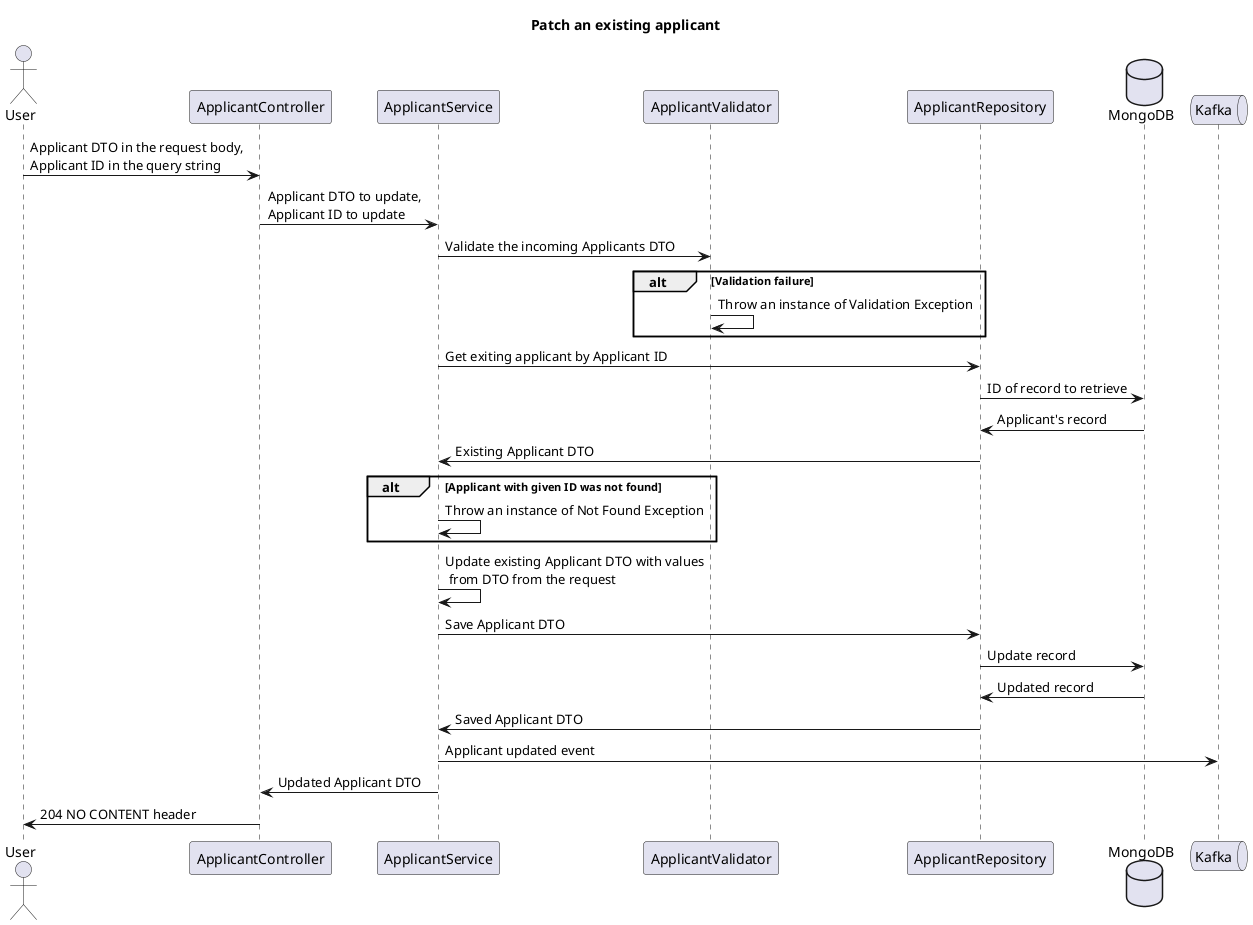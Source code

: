 @startuml Patch an existing applicant
    title Patch an existing applicant

    actor User as user
    participant ApplicantController as applicantController
    participant ApplicantService as applicantService
    participant ApplicantValidator as applicantValidator
    participant ApplicantRepository as applicantRepository
    database MongoDB as db
    queue Kafka as kafka

    user -> applicantController: Applicant DTO in the request body,\nApplicant ID in the query string
        applicantController -> applicantService: Applicant DTO to update,\nApplicant ID to update

            applicantService -> applicantValidator: Validate the incoming Applicants DTO
            alt Validation failure
                applicantValidator -> applicantValidator: Throw an instance of Validation Exception
            end

            applicantService -> applicantRepository: Get exiting applicant by Applicant ID
                applicantRepository -> db: ID of record to retrieve
                db -> applicantRepository: Applicant's record            
            applicantRepository -> applicantService: Existing Applicant DTO
            
            alt Applicant with given ID was not found
                applicantService -> applicantService: Throw an instance of Not Found Exception
            end 

            applicantService -> applicantService: Update existing Applicant DTO with values\n from DTO from the request

            applicantService -> applicantRepository: Save Applicant DTO
                applicantRepository -> db: Update record
                db -> applicantRepository: Updated record
            applicantRepository -> applicantService: Saved Applicant DTO

            applicantService -> kafka: Applicant updated event

        applicantService -> applicantController: Updated Applicant DTO
    applicantController -> user: 204 NO CONTENT header
@enduml